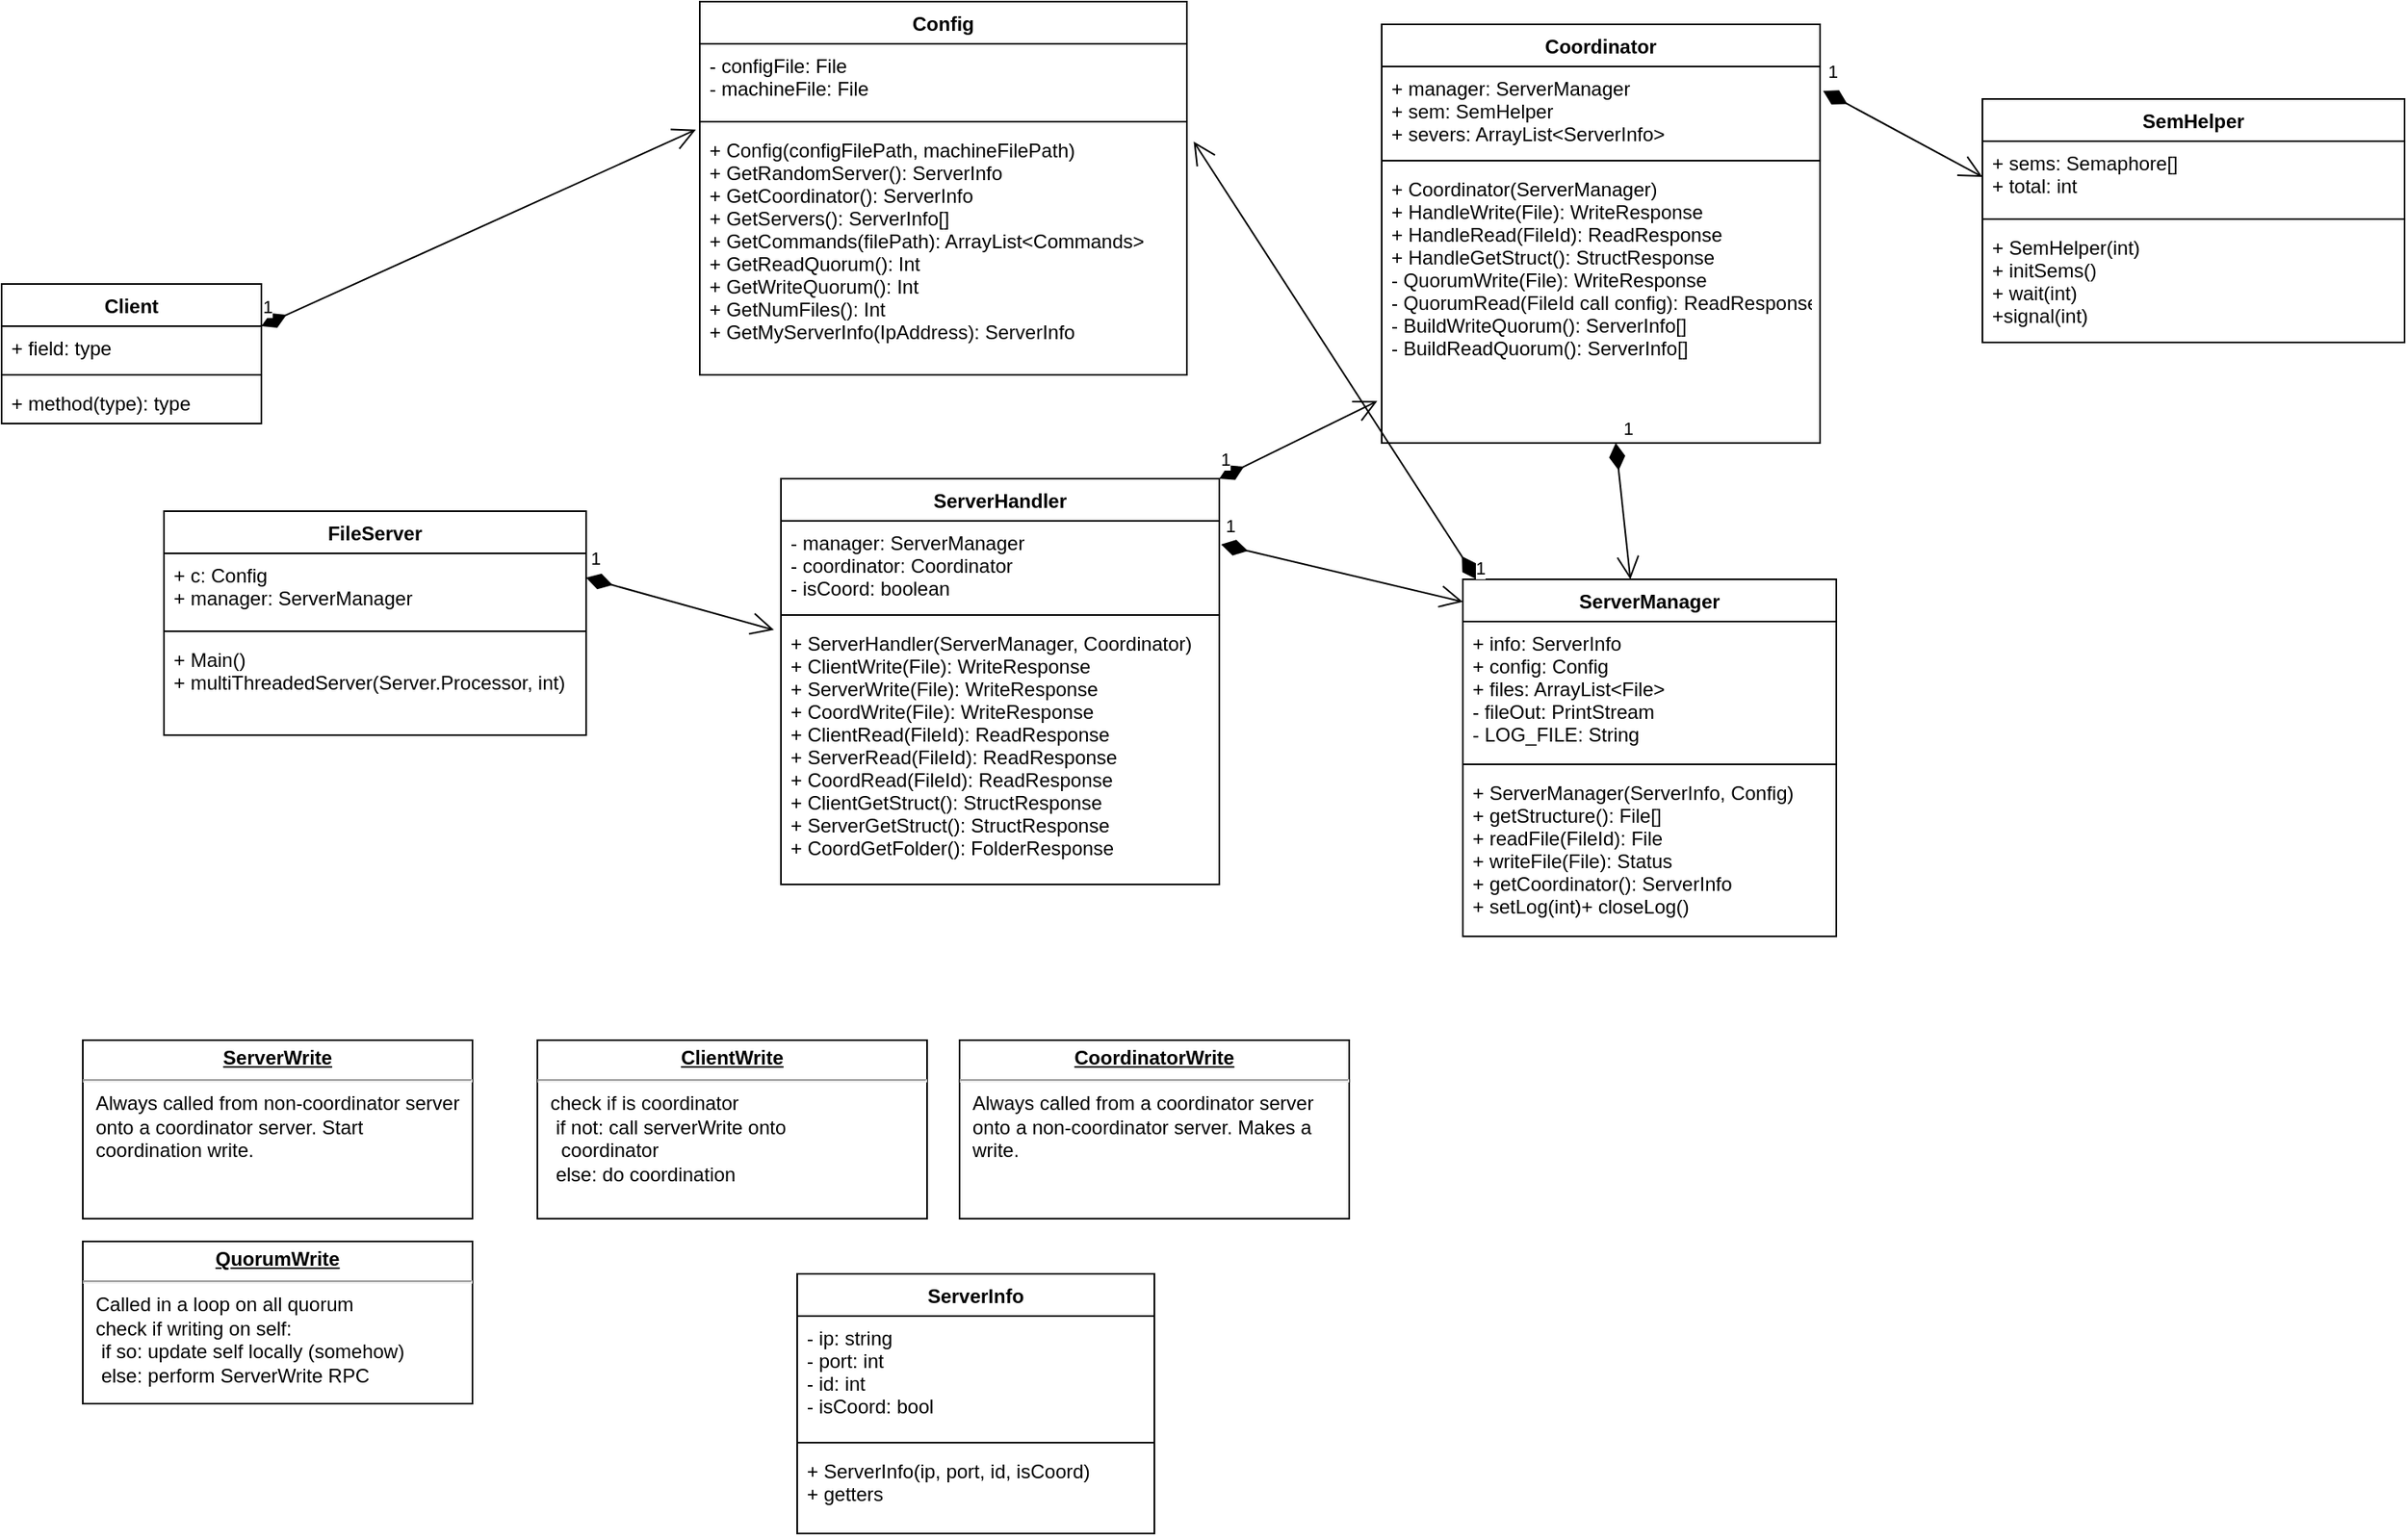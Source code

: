 <mxfile version="17.4.2" type="device"><diagram id="Bppl6WhwYldubE2SeQ56" name="Page-1"><mxGraphModel dx="1662" dy="752" grid="1" gridSize="10" guides="1" tooltips="1" connect="1" arrows="1" fold="1" page="1" pageScale="1" pageWidth="850" pageHeight="1100" math="0" shadow="0"><root><mxCell id="0"/><mxCell id="1" parent="0"/><mxCell id="kR7GLbb9H5WtAhewB0m8-1" value="ServerHandler&#xA;" style="swimlane;fontStyle=1;align=center;verticalAlign=top;childLayout=stackLayout;horizontal=1;startSize=26;horizontalStack=0;resizeParent=1;resizeParentMax=0;resizeLast=0;collapsible=1;marginBottom=0;" parent="1" vertex="1"><mxGeometry x="510" y="394" width="270" height="250" as="geometry"/></mxCell><mxCell id="kR7GLbb9H5WtAhewB0m8-2" value="- manager: ServerManager&#xA;- coordinator: Coordinator&#xA;- isCoord: boolean" style="text;strokeColor=none;fillColor=none;align=left;verticalAlign=top;spacingLeft=4;spacingRight=4;overflow=hidden;rotatable=0;points=[[0,0.5],[1,0.5]];portConstraint=eastwest;" parent="kR7GLbb9H5WtAhewB0m8-1" vertex="1"><mxGeometry y="26" width="270" height="54" as="geometry"/></mxCell><mxCell id="kR7GLbb9H5WtAhewB0m8-3" value="" style="line;strokeWidth=1;fillColor=none;align=left;verticalAlign=middle;spacingTop=-1;spacingLeft=3;spacingRight=3;rotatable=0;labelPosition=right;points=[];portConstraint=eastwest;" parent="kR7GLbb9H5WtAhewB0m8-1" vertex="1"><mxGeometry y="80" width="270" height="8" as="geometry"/></mxCell><mxCell id="kR7GLbb9H5WtAhewB0m8-4" value="+ ServerHandler(ServerManager, Coordinator)&#xA;+ ClientWrite(File): WriteResponse &#xA;+ ServerWrite(File): WriteResponse &#xA;+ CoordWrite(File): WriteResponse&#xA;+ ClientRead(FileId): ReadResponse&#xA;+ ServerRead(FileId): ReadResponse&#xA;+ CoordRead(FileId): ReadResponse&#xA;+ ClientGetStruct(): StructResponse&#xA;+ ServerGetStruct(): StructResponse&#xA;+ CoordGetFolder(): FolderResponse" style="text;strokeColor=none;fillColor=none;align=left;verticalAlign=top;spacingLeft=4;spacingRight=4;overflow=hidden;rotatable=0;points=[[0,0.5],[1,0.5]];portConstraint=eastwest;" parent="kR7GLbb9H5WtAhewB0m8-1" vertex="1"><mxGeometry y="88" width="270" height="162" as="geometry"/></mxCell><mxCell id="kR7GLbb9H5WtAhewB0m8-5" value="Client" style="swimlane;fontStyle=1;align=center;verticalAlign=top;childLayout=stackLayout;horizontal=1;startSize=26;horizontalStack=0;resizeParent=1;resizeParentMax=0;resizeLast=0;collapsible=1;marginBottom=0;" parent="1" vertex="1"><mxGeometry x="30" y="274" width="160" height="86" as="geometry"/></mxCell><mxCell id="kR7GLbb9H5WtAhewB0m8-6" value="+ field: type" style="text;strokeColor=none;fillColor=none;align=left;verticalAlign=top;spacingLeft=4;spacingRight=4;overflow=hidden;rotatable=0;points=[[0,0.5],[1,0.5]];portConstraint=eastwest;" parent="kR7GLbb9H5WtAhewB0m8-5" vertex="1"><mxGeometry y="26" width="160" height="26" as="geometry"/></mxCell><mxCell id="kR7GLbb9H5WtAhewB0m8-7" value="" style="line;strokeWidth=1;fillColor=none;align=left;verticalAlign=middle;spacingTop=-1;spacingLeft=3;spacingRight=3;rotatable=0;labelPosition=right;points=[];portConstraint=eastwest;" parent="kR7GLbb9H5WtAhewB0m8-5" vertex="1"><mxGeometry y="52" width="160" height="8" as="geometry"/></mxCell><mxCell id="kR7GLbb9H5WtAhewB0m8-8" value="+ method(type): type" style="text;strokeColor=none;fillColor=none;align=left;verticalAlign=top;spacingLeft=4;spacingRight=4;overflow=hidden;rotatable=0;points=[[0,0.5],[1,0.5]];portConstraint=eastwest;" parent="kR7GLbb9H5WtAhewB0m8-5" vertex="1"><mxGeometry y="60" width="160" height="26" as="geometry"/></mxCell><mxCell id="kR7GLbb9H5WtAhewB0m8-9" value="Coordinator" style="swimlane;fontStyle=1;align=center;verticalAlign=top;childLayout=stackLayout;horizontal=1;startSize=26;horizontalStack=0;resizeParent=1;resizeParentMax=0;resizeLast=0;collapsible=1;marginBottom=0;" parent="1" vertex="1"><mxGeometry x="880" y="114" width="270" height="258" as="geometry"/></mxCell><mxCell id="kR7GLbb9H5WtAhewB0m8-10" value="+ manager: ServerManager&#xA;+ sem: SemHelper&#xA;+ severs: ArrayList&lt;ServerInfo&gt;&#xA;" style="text;strokeColor=none;fillColor=none;align=left;verticalAlign=top;spacingLeft=4;spacingRight=4;overflow=hidden;rotatable=0;points=[[0,0.5],[1,0.5]];portConstraint=eastwest;" parent="kR7GLbb9H5WtAhewB0m8-9" vertex="1"><mxGeometry y="26" width="270" height="54" as="geometry"/></mxCell><mxCell id="kR7GLbb9H5WtAhewB0m8-11" value="" style="line;strokeWidth=1;fillColor=none;align=left;verticalAlign=middle;spacingTop=-1;spacingLeft=3;spacingRight=3;rotatable=0;labelPosition=right;points=[];portConstraint=eastwest;" parent="kR7GLbb9H5WtAhewB0m8-9" vertex="1"><mxGeometry y="80" width="270" height="8" as="geometry"/></mxCell><mxCell id="kR7GLbb9H5WtAhewB0m8-12" value="+ Coordinator(ServerManager)&#xA;+ HandleWrite(File): WriteResponse&#xA;+ HandleRead(FileId): ReadResponse&#xA;+ HandleGetStruct(): StructResponse&#xA;- QuorumWrite(File): WriteResponse&#xA;- QuorumRead(FileId call config): ReadResponse&#xA;- BuildWriteQuorum(): ServerInfo[]&#xA;- BuildReadQuorum(): ServerInfo[]&#xA;" style="text;strokeColor=none;fillColor=none;align=left;verticalAlign=top;spacingLeft=4;spacingRight=4;overflow=hidden;rotatable=0;points=[[0,0.5],[1,0.5]];portConstraint=eastwest;" parent="kR7GLbb9H5WtAhewB0m8-9" vertex="1"><mxGeometry y="88" width="270" height="170" as="geometry"/></mxCell><mxCell id="kR7GLbb9H5WtAhewB0m8-16" value="FileServer" style="swimlane;fontStyle=1;align=center;verticalAlign=top;childLayout=stackLayout;horizontal=1;startSize=26;horizontalStack=0;resizeParent=1;resizeParentMax=0;resizeLast=0;collapsible=1;marginBottom=0;" parent="1" vertex="1"><mxGeometry x="130" y="414" width="260" height="138" as="geometry"/></mxCell><mxCell id="kR7GLbb9H5WtAhewB0m8-17" value="+ c: Config&#xA;+ manager: ServerManager&#xA;" style="text;strokeColor=none;fillColor=none;align=left;verticalAlign=top;spacingLeft=4;spacingRight=4;overflow=hidden;rotatable=0;points=[[0,0.5],[1,0.5]];portConstraint=eastwest;" parent="kR7GLbb9H5WtAhewB0m8-16" vertex="1"><mxGeometry y="26" width="260" height="44" as="geometry"/></mxCell><mxCell id="kR7GLbb9H5WtAhewB0m8-18" value="" style="line;strokeWidth=1;fillColor=none;align=left;verticalAlign=middle;spacingTop=-1;spacingLeft=3;spacingRight=3;rotatable=0;labelPosition=right;points=[];portConstraint=eastwest;" parent="kR7GLbb9H5WtAhewB0m8-16" vertex="1"><mxGeometry y="70" width="260" height="8" as="geometry"/></mxCell><mxCell id="kR7GLbb9H5WtAhewB0m8-19" value="+ Main()&#xA;+ multiThreadedServer(Server.Processor, int)" style="text;strokeColor=none;fillColor=none;align=left;verticalAlign=top;spacingLeft=4;spacingRight=4;overflow=hidden;rotatable=0;points=[[0,0.5],[1,0.5]];portConstraint=eastwest;" parent="kR7GLbb9H5WtAhewB0m8-16" vertex="1"><mxGeometry y="78" width="260" height="60" as="geometry"/></mxCell><mxCell id="kR7GLbb9H5WtAhewB0m8-20" value="1" style="endArrow=open;html=1;endSize=12;startArrow=diamondThin;startSize=14;startFill=1;align=left;verticalAlign=bottom;rounded=0;entryX=-0.016;entryY=0.032;entryDx=0;entryDy=0;entryPerimeter=0;" parent="1" target="kR7GLbb9H5WtAhewB0m8-4" edge="1"><mxGeometry x="-1" y="3" relative="1" as="geometry"><mxPoint x="389.998" y="455.0" as="sourcePoint"/><mxPoint x="429.34" y="254" as="targetPoint"/></mxGeometry></mxCell><mxCell id="2d_RrzqYVR3t4jyTf96W-2" value="&lt;p style=&quot;margin: 0px ; margin-top: 4px ; text-align: center ; text-decoration: underline&quot;&gt;&lt;b&gt;ServerWrite&lt;/b&gt;&lt;/p&gt;&lt;hr&gt;&lt;p style=&quot;margin: 0px ; margin-left: 8px&quot;&gt;Always called from non-coordinator server&lt;/p&gt;&lt;p style=&quot;margin: 0px ; margin-left: 8px&quot;&gt;onto a coordinator server. Start&amp;nbsp;&lt;/p&gt;&lt;p style=&quot;margin: 0px ; margin-left: 8px&quot;&gt;coordination write.&lt;/p&gt;&lt;p style=&quot;margin: 0px ; margin-left: 8px&quot;&gt;&lt;span style=&quot;white-space: pre&quot;&gt;&lt;br&gt;&lt;/span&gt;&lt;/p&gt;" style="verticalAlign=top;align=left;overflow=fill;fontSize=12;fontFamily=Helvetica;html=1;" parent="1" vertex="1"><mxGeometry x="80" y="740" width="240" height="110" as="geometry"/></mxCell><mxCell id="2d_RrzqYVR3t4jyTf96W-4" value="&lt;p style=&quot;margin: 0px ; margin-top: 4px ; text-align: center ; text-decoration: underline&quot;&gt;&lt;b&gt;ClientWrite&lt;/b&gt;&lt;/p&gt;&lt;hr&gt;&lt;p style=&quot;margin: 0px ; margin-left: 8px&quot;&gt;check if is coordinator&lt;/p&gt;&lt;p style=&quot;margin: 0px ; margin-left: 8px&quot;&gt;&lt;span style=&quot;white-space: pre&quot;&gt; if not: call serverWrite onto&amp;nbsp;&lt;/span&gt;&lt;/p&gt;&lt;p style=&quot;margin: 0px ; margin-left: 8px&quot;&gt;&lt;span style=&quot;white-space: pre&quot;&gt;&lt;span style=&quot;white-space: pre&quot;&gt; &lt;span style=&quot;white-space: pre&quot;&gt; coordinator&lt;/span&gt;&lt;/span&gt;&lt;/span&gt;&lt;/p&gt;&lt;p style=&quot;margin: 0px ; margin-left: 8px&quot;&gt;&lt;span style=&quot;white-space: pre&quot;&gt;&lt;span style=&quot;white-space: pre&quot;&gt; else: do coordination&lt;/span&gt;&lt;br&gt;&lt;/span&gt;&lt;br&gt;&lt;/p&gt;" style="verticalAlign=top;align=left;overflow=fill;fontSize=12;fontFamily=Helvetica;html=1;" parent="1" vertex="1"><mxGeometry x="360" y="740" width="240" height="110" as="geometry"/></mxCell><mxCell id="2d_RrzqYVR3t4jyTf96W-5" value="&lt;p style=&quot;margin: 0px ; margin-top: 4px ; text-align: center ; text-decoration: underline&quot;&gt;&lt;b&gt;QuorumWrite&lt;/b&gt;&lt;/p&gt;&lt;hr&gt;&lt;p style=&quot;margin: 0px ; margin-left: 8px&quot;&gt;Called in a loop on all quorum&lt;/p&gt;&lt;p style=&quot;margin: 0px ; margin-left: 8px&quot;&gt;check if writing on self:&lt;/p&gt;&lt;p style=&quot;margin: 0px ; margin-left: 8px&quot;&gt;&lt;span style=&quot;white-space: pre&quot;&gt; if so: update self locally (somehow)&lt;/span&gt;&lt;br&gt;&lt;/p&gt;&lt;p style=&quot;margin: 0px ; margin-left: 8px&quot;&gt;&lt;span style=&quot;white-space: pre&quot;&gt;&lt;span style=&quot;white-space: pre&quot;&gt; else: perform ServerWrite RPC&lt;/span&gt;&lt;br&gt;&lt;/span&gt;&lt;/p&gt;&lt;p style=&quot;margin: 0px ; margin-left: 8px&quot;&gt;&lt;span style=&quot;white-space: pre&quot;&gt;&lt;br&gt;&lt;/span&gt;&lt;/p&gt;" style="verticalAlign=top;align=left;overflow=fill;fontSize=12;fontFamily=Helvetica;html=1;" parent="1" vertex="1"><mxGeometry x="80" y="864" width="240" height="100" as="geometry"/></mxCell><mxCell id="2d_RrzqYVR3t4jyTf96W-6" value="&lt;p style=&quot;margin: 0px ; margin-top: 4px ; text-align: center ; text-decoration: underline&quot;&gt;&lt;b&gt;CoordinatorWrite&lt;/b&gt;&lt;/p&gt;&lt;hr&gt;&lt;p style=&quot;margin: 0px ; margin-left: 8px&quot;&gt;Always called from a coordinator server&lt;/p&gt;&lt;p style=&quot;margin: 0px ; margin-left: 8px&quot;&gt;onto a non-coordinator server. Makes a&lt;/p&gt;&lt;p style=&quot;margin: 0px ; margin-left: 8px&quot;&gt;write.&lt;/p&gt;&lt;p style=&quot;margin: 0px ; margin-left: 8px&quot;&gt;&lt;span style=&quot;white-space: pre&quot;&gt;&lt;br&gt;&lt;/span&gt;&lt;/p&gt;" style="verticalAlign=top;align=left;overflow=fill;fontSize=12;fontFamily=Helvetica;html=1;" parent="1" vertex="1"><mxGeometry x="620" y="740" width="240" height="110" as="geometry"/></mxCell><mxCell id="2d_RrzqYVR3t4jyTf96W-7" value="Config" style="swimlane;fontStyle=1;align=center;verticalAlign=top;childLayout=stackLayout;horizontal=1;startSize=26;horizontalStack=0;resizeParent=1;resizeParentMax=0;resizeLast=0;collapsible=1;marginBottom=0;" parent="1" vertex="1"><mxGeometry x="460" y="100" width="300" height="230" as="geometry"/></mxCell><mxCell id="2d_RrzqYVR3t4jyTf96W-8" value="- configFile: File&#xA;- machineFile: File" style="text;strokeColor=none;fillColor=none;align=left;verticalAlign=top;spacingLeft=4;spacingRight=4;overflow=hidden;rotatable=0;points=[[0,0.5],[1,0.5]];portConstraint=eastwest;" parent="2d_RrzqYVR3t4jyTf96W-7" vertex="1"><mxGeometry y="26" width="300" height="44" as="geometry"/></mxCell><mxCell id="2d_RrzqYVR3t4jyTf96W-9" value="" style="line;strokeWidth=1;fillColor=none;align=left;verticalAlign=middle;spacingTop=-1;spacingLeft=3;spacingRight=3;rotatable=0;labelPosition=right;points=[];portConstraint=eastwest;" parent="2d_RrzqYVR3t4jyTf96W-7" vertex="1"><mxGeometry y="70" width="300" height="8" as="geometry"/></mxCell><mxCell id="2d_RrzqYVR3t4jyTf96W-10" value="+ Config(configFilePath, machineFilePath)&#xA;+ GetRandomServer(): ServerInfo&#xA;+ GetCoordinator(): ServerInfo&#xA;+ GetServers(): ServerInfo[]&#xA;+ GetCommands(filePath): ArrayList&lt;Commands&gt;&#xA;+ GetReadQuorum(): Int&#xA;+ GetWriteQuorum(): Int&#xA;+ GetNumFiles(): Int&#xA;+ GetMyServerInfo(IpAddress): ServerInfo&#xA;" style="text;strokeColor=none;fillColor=none;align=left;verticalAlign=top;spacingLeft=4;spacingRight=4;overflow=hidden;rotatable=0;points=[[0,0.5],[1,0.5]];portConstraint=eastwest;" parent="2d_RrzqYVR3t4jyTf96W-7" vertex="1"><mxGeometry y="78" width="300" height="152" as="geometry"/></mxCell><mxCell id="2d_RrzqYVR3t4jyTf96W-11" value="1" style="endArrow=open;html=1;endSize=12;startArrow=diamondThin;startSize=14;startFill=1;align=left;verticalAlign=bottom;rounded=0;entryX=-0.008;entryY=0.006;entryDx=0;entryDy=0;entryPerimeter=0;" parent="1" source="kR7GLbb9H5WtAhewB0m8-6" target="2d_RrzqYVR3t4jyTf96W-10" edge="1"><mxGeometry x="-1" y="3" relative="1" as="geometry"><mxPoint x="230.48" y="313.198" as="sourcePoint"/><mxPoint x="346.32" y="298.1" as="targetPoint"/><Array as="points"><mxPoint x="190" y="300"/></Array></mxGeometry></mxCell><mxCell id="2d_RrzqYVR3t4jyTf96W-12" value="1" style="endArrow=open;html=1;endSize=12;startArrow=diamondThin;startSize=14;startFill=1;align=left;verticalAlign=bottom;rounded=0;exitX=1.004;exitY=0.269;exitDx=0;exitDy=0;exitPerimeter=0;entryX=0;entryY=0.063;entryDx=0;entryDy=0;entryPerimeter=0;" parent="1" source="kR7GLbb9H5WtAhewB0m8-2" target="2d_RrzqYVR3t4jyTf96W-13" edge="1"><mxGeometry x="-1" y="3" relative="1" as="geometry"><mxPoint x="833.678" y="391.8" as="sourcePoint"/><mxPoint x="810" y="364" as="targetPoint"/></mxGeometry></mxCell><mxCell id="2d_RrzqYVR3t4jyTf96W-13" value="ServerManager" style="swimlane;fontStyle=1;align=center;verticalAlign=top;childLayout=stackLayout;horizontal=1;startSize=26;horizontalStack=0;resizeParent=1;resizeParentMax=0;resizeLast=0;collapsible=1;marginBottom=0;" parent="1" vertex="1"><mxGeometry x="930" y="456" width="230" height="220" as="geometry"/></mxCell><mxCell id="2d_RrzqYVR3t4jyTf96W-14" value="+ info: ServerInfo&#xA;+ config: Config&#xA;+ files: ArrayList&lt;File&gt;&#xA;- fileOut: PrintStream&#xA;- LOG_FILE: String&#xA;" style="text;strokeColor=none;fillColor=none;align=left;verticalAlign=top;spacingLeft=4;spacingRight=4;overflow=hidden;rotatable=0;points=[[0,0.5],[1,0.5]];portConstraint=eastwest;" parent="2d_RrzqYVR3t4jyTf96W-13" vertex="1"><mxGeometry y="26" width="230" height="84" as="geometry"/></mxCell><mxCell id="2d_RrzqYVR3t4jyTf96W-15" value="" style="line;strokeWidth=1;fillColor=none;align=left;verticalAlign=middle;spacingTop=-1;spacingLeft=3;spacingRight=3;rotatable=0;labelPosition=right;points=[];portConstraint=eastwest;" parent="2d_RrzqYVR3t4jyTf96W-13" vertex="1"><mxGeometry y="110" width="230" height="8" as="geometry"/></mxCell><mxCell id="2d_RrzqYVR3t4jyTf96W-16" value="+ ServerManager(ServerInfo, Config)&#xA;+ getStructure(): File[]&#xA;+ readFile(FileId): File&#xA;+ writeFile(File): Status &#xA;+ getCoordinator(): ServerInfo &#xA;+ setLog(int)+ closeLog()&#xA;" style="text;strokeColor=none;fillColor=none;align=left;verticalAlign=top;spacingLeft=4;spacingRight=4;overflow=hidden;rotatable=0;points=[[0,0.5],[1,0.5]];portConstraint=eastwest;" parent="2d_RrzqYVR3t4jyTf96W-13" vertex="1"><mxGeometry y="118" width="230" height="102" as="geometry"/></mxCell><mxCell id="2d_RrzqYVR3t4jyTf96W-18" value="1" style="endArrow=open;html=1;endSize=12;startArrow=diamondThin;startSize=14;startFill=1;align=left;verticalAlign=bottom;rounded=0;exitX=0.037;exitY=0;exitDx=0;exitDy=0;exitPerimeter=0;entryX=1.014;entryY=0.054;entryDx=0;entryDy=0;entryPerimeter=0;" parent="1" source="2d_RrzqYVR3t4jyTf96W-13" target="2d_RrzqYVR3t4jyTf96W-10" edge="1"><mxGeometry x="-1" y="3" relative="1" as="geometry"><mxPoint x="840.0" y="394.004" as="sourcePoint"/><mxPoint x="939.08" y="371.09" as="targetPoint"/></mxGeometry></mxCell><mxCell id="2d_RrzqYVR3t4jyTf96W-19" value="ServerInfo" style="swimlane;fontStyle=1;align=center;verticalAlign=top;childLayout=stackLayout;horizontal=1;startSize=26;horizontalStack=0;resizeParent=1;resizeParentMax=0;resizeLast=0;collapsible=1;marginBottom=0;" parent="1" vertex="1"><mxGeometry x="520" y="884" width="220" height="160" as="geometry"/></mxCell><mxCell id="2d_RrzqYVR3t4jyTf96W-20" value="- ip: string&#xA;- port: int&#xA;- id: int&#xA;- isCoord: bool" style="text;strokeColor=none;fillColor=none;align=left;verticalAlign=top;spacingLeft=4;spacingRight=4;overflow=hidden;rotatable=0;points=[[0,0.5],[1,0.5]];portConstraint=eastwest;" parent="2d_RrzqYVR3t4jyTf96W-19" vertex="1"><mxGeometry y="26" width="220" height="74" as="geometry"/></mxCell><mxCell id="2d_RrzqYVR3t4jyTf96W-21" value="" style="line;strokeWidth=1;fillColor=none;align=left;verticalAlign=middle;spacingTop=-1;spacingLeft=3;spacingRight=3;rotatable=0;labelPosition=right;points=[];portConstraint=eastwest;" parent="2d_RrzqYVR3t4jyTf96W-19" vertex="1"><mxGeometry y="100" width="220" height="8" as="geometry"/></mxCell><mxCell id="2d_RrzqYVR3t4jyTf96W-22" value="+ ServerInfo(ip, port, id, isCoord)&#xA;+ getters" style="text;strokeColor=none;fillColor=none;align=left;verticalAlign=top;spacingLeft=4;spacingRight=4;overflow=hidden;rotatable=0;points=[[0,0.5],[1,0.5]];portConstraint=eastwest;" parent="2d_RrzqYVR3t4jyTf96W-19" vertex="1"><mxGeometry y="108" width="220" height="52" as="geometry"/></mxCell><mxCell id="2d_RrzqYVR3t4jyTf96W-29" value="1" style="endArrow=open;html=1;endSize=12;startArrow=diamondThin;startSize=14;startFill=1;align=left;verticalAlign=bottom;rounded=0;entryX=-0.01;entryY=0.848;entryDx=0;entryDy=0;entryPerimeter=0;exitX=1;exitY=0;exitDx=0;exitDy=0;" parent="1" source="kR7GLbb9H5WtAhewB0m8-1" target="kR7GLbb9H5WtAhewB0m8-12" edge="1"><mxGeometry x="-1" y="3" relative="1" as="geometry"><mxPoint x="920" y="400" as="sourcePoint"/><mxPoint x="839.08" y="380.0" as="targetPoint"/></mxGeometry></mxCell><mxCell id="2d_RrzqYVR3t4jyTf96W-30" value="1" style="endArrow=open;html=1;endSize=12;startArrow=diamondThin;startSize=14;startFill=1;align=left;verticalAlign=bottom;rounded=0;" parent="1" source="kR7GLbb9H5WtAhewB0m8-12" target="2d_RrzqYVR3t4jyTf96W-13" edge="1"><mxGeometry x="-1" y="3" relative="1" as="geometry"><mxPoint x="995.15" y="386.44" as="sourcePoint"/><mxPoint x="790.0" y="160.0" as="targetPoint"/></mxGeometry></mxCell><mxCell id="dFEjN91Qm4QEA8qleuKI-2" value="SemHelper" style="swimlane;fontStyle=1;align=center;verticalAlign=top;childLayout=stackLayout;horizontal=1;startSize=26;horizontalStack=0;resizeParent=1;resizeParentMax=0;resizeLast=0;collapsible=1;marginBottom=0;" vertex="1" parent="1"><mxGeometry x="1250" y="160" width="260" height="150" as="geometry"/></mxCell><mxCell id="dFEjN91Qm4QEA8qleuKI-3" value="+ sems: Semaphore[]&#xA;+ total: int&#xA;" style="text;strokeColor=none;fillColor=none;align=left;verticalAlign=top;spacingLeft=4;spacingRight=4;overflow=hidden;rotatable=0;points=[[0,0.5],[1,0.5]];portConstraint=eastwest;" vertex="1" parent="dFEjN91Qm4QEA8qleuKI-2"><mxGeometry y="26" width="260" height="44" as="geometry"/></mxCell><mxCell id="dFEjN91Qm4QEA8qleuKI-4" value="" style="line;strokeWidth=1;fillColor=none;align=left;verticalAlign=middle;spacingTop=-1;spacingLeft=3;spacingRight=3;rotatable=0;labelPosition=right;points=[];portConstraint=eastwest;" vertex="1" parent="dFEjN91Qm4QEA8qleuKI-2"><mxGeometry y="70" width="260" height="8" as="geometry"/></mxCell><mxCell id="dFEjN91Qm4QEA8qleuKI-5" value="+ SemHelper(int)&#xA;+ initSems()&#xA;+ wait(int)&#xA;+signal(int)&#xA;" style="text;strokeColor=none;fillColor=none;align=left;verticalAlign=top;spacingLeft=4;spacingRight=4;overflow=hidden;rotatable=0;points=[[0,0.5],[1,0.5]];portConstraint=eastwest;" vertex="1" parent="dFEjN91Qm4QEA8qleuKI-2"><mxGeometry y="78" width="260" height="72" as="geometry"/></mxCell><mxCell id="dFEjN91Qm4QEA8qleuKI-6" value="1" style="endArrow=open;html=1;endSize=12;startArrow=diamondThin;startSize=14;startFill=1;align=left;verticalAlign=bottom;rounded=0;entryX=0;entryY=0.5;entryDx=0;entryDy=0;exitX=1.007;exitY=0.278;exitDx=0;exitDy=0;exitPerimeter=0;" edge="1" parent="1" source="kR7GLbb9H5WtAhewB0m8-10" target="dFEjN91Qm4QEA8qleuKI-3"><mxGeometry x="-1" y="3" relative="1" as="geometry"><mxPoint x="1180.0" y="220" as="sourcePoint"/><mxPoint x="1189.032" y="304" as="targetPoint"/></mxGeometry></mxCell></root></mxGraphModel></diagram></mxfile>
